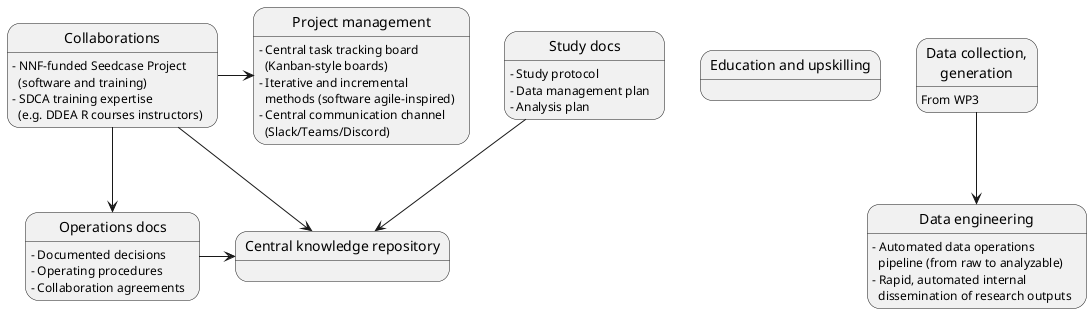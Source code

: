 @startuml

state "Central knowledge repository" as ckr
state "Study docs" as sd
sd : - Study protocol
sd : - Data management plan
sd : - Analysis plan

state "Operations docs" as od
od : - Documented decisions
od : - Operating procedures
od : - Collaboration agreements

state "Project management" as pm
pm : - Central task tracking board\n  (Kanban-style boards)
pm : - Iterative and incremental\n  methods (software agile-inspired)
pm : - Central communication channel\n  (Slack/Teams/Discord)


state "Education and upskilling" as edu

state "Data engineering" as de
de : - Automated data operations\n  pipeline (from raw to analyzable)
de : - Rapid, automated internal\n  dissemination of research outputs

state "Data collection,\ngeneration" as dc
dc : From WP3

state "Collaborations" as collab
collab : - NNF-funded Seedcase Project\n  (software and training)
collab : - SDCA training expertise\n  (e.g. DDEA R courses instructors)

dc --> de
sd --> ckr
od -> ckr

collab -> pm
collab --> ckr
collab -> od

@enduml